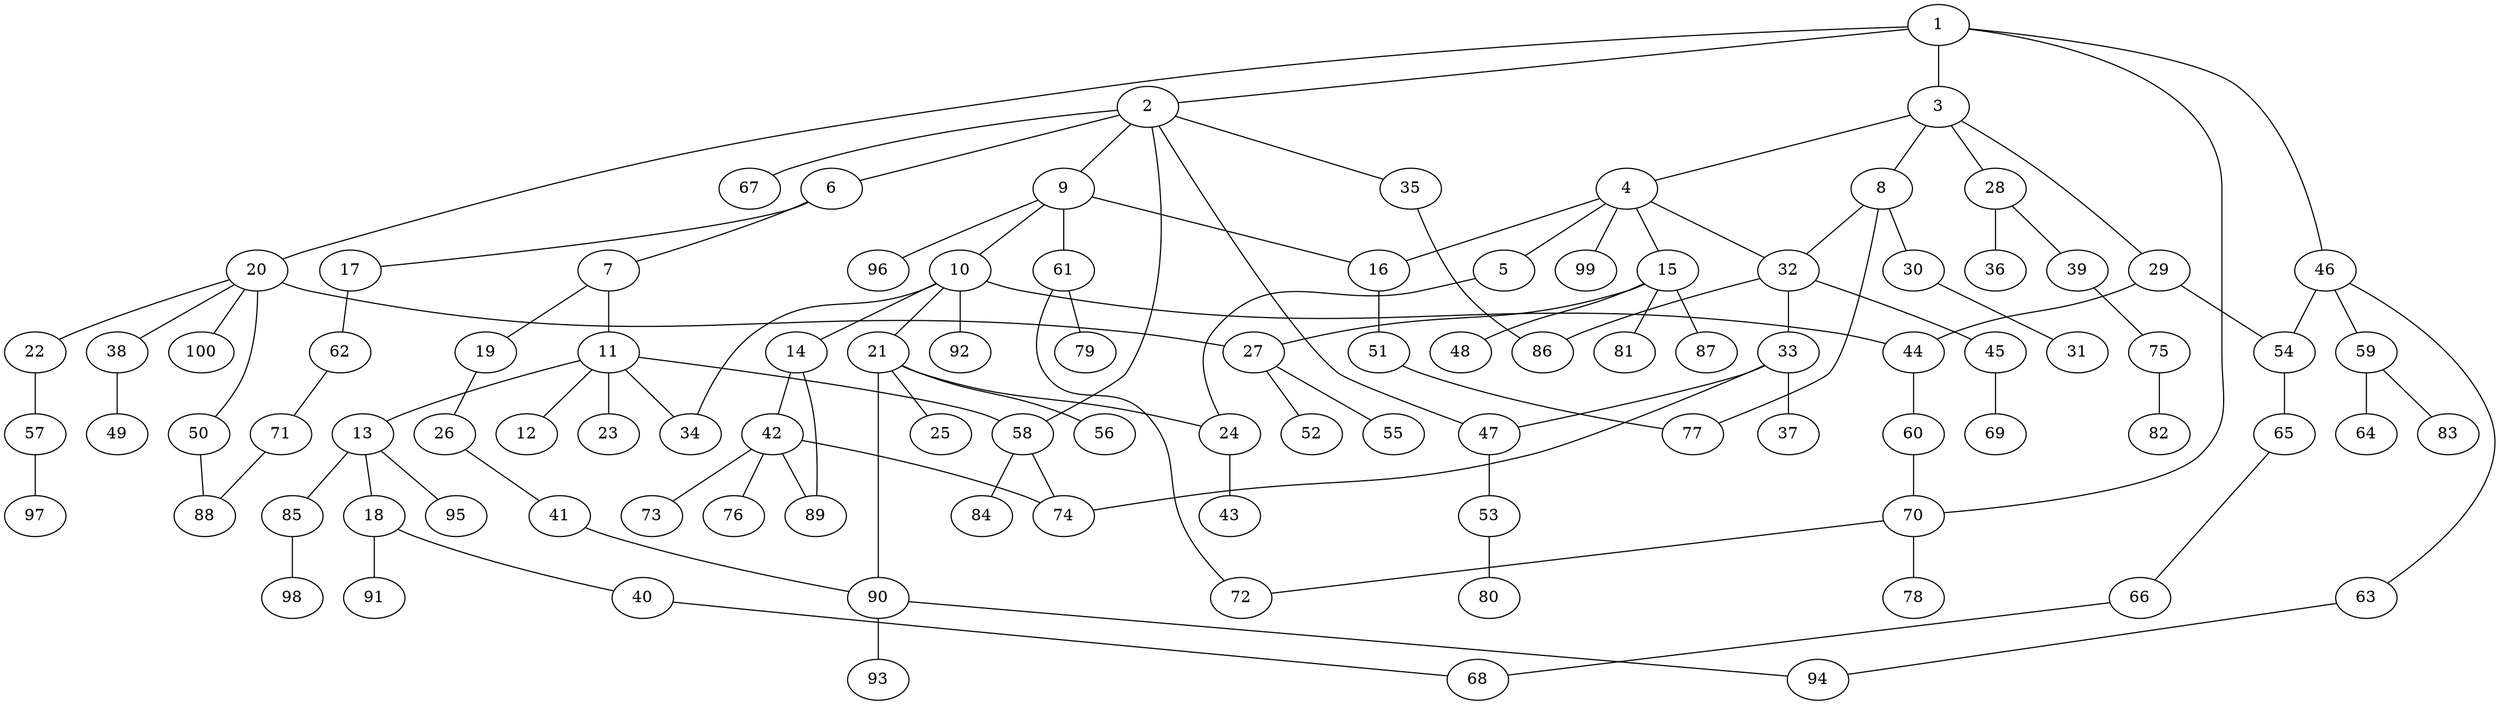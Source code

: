 graph graphname {1--2
1--3
1--20
1--46
1--70
2--6
2--9
2--35
2--47
2--58
2--67
3--4
3--8
3--28
3--29
4--5
4--15
4--16
4--32
4--99
5--24
6--7
6--17
7--11
7--19
8--30
8--32
8--77
9--10
9--16
9--61
9--96
10--14
10--21
10--34
10--44
10--92
11--12
11--13
11--23
11--34
11--58
13--18
13--85
13--95
14--42
14--89
15--27
15--48
15--81
15--87
16--51
17--62
18--40
18--91
19--26
20--22
20--27
20--38
20--50
20--100
21--24
21--25
21--56
21--90
22--57
24--43
26--41
27--52
27--55
28--36
28--39
29--44
29--54
30--31
32--33
32--45
32--86
33--37
33--47
33--74
35--86
38--49
39--75
40--68
41--90
42--73
42--74
42--76
42--89
44--60
45--69
46--54
46--59
46--63
47--53
50--88
51--77
53--80
54--65
57--97
58--74
58--84
59--64
59--83
60--70
61--72
61--79
62--71
63--94
65--66
66--68
70--72
70--78
71--88
75--82
85--98
90--93
90--94
}